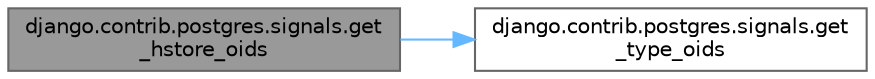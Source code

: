 digraph "django.contrib.postgres.signals.get_hstore_oids"
{
 // LATEX_PDF_SIZE
  bgcolor="transparent";
  edge [fontname=Helvetica,fontsize=10,labelfontname=Helvetica,labelfontsize=10];
  node [fontname=Helvetica,fontsize=10,shape=box,height=0.2,width=0.4];
  rankdir="LR";
  Node1 [id="Node000001",label="django.contrib.postgres.signals.get\l_hstore_oids",height=0.2,width=0.4,color="gray40", fillcolor="grey60", style="filled", fontcolor="black",tooltip=" "];
  Node1 -> Node2 [id="edge1_Node000001_Node000002",color="steelblue1",style="solid",tooltip=" "];
  Node2 [id="Node000002",label="django.contrib.postgres.signals.get\l_type_oids",height=0.2,width=0.4,color="grey40", fillcolor="white", style="filled",URL="$namespacedjango_1_1contrib_1_1postgres_1_1signals.html#a57dbee21f16790a65551abe413650a37",tooltip=" "];
}
